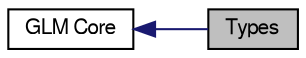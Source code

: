 digraph "Types"
{
  edge [fontname="FreeSans",fontsize="10",labelfontname="FreeSans",labelfontsize="10"];
  node [fontname="FreeSans",fontsize="10",shape=record];
  rankdir=LR;
  Node0 [label="Types",height=0.2,width=0.4,color="black", fillcolor="grey75", style="filled" fontcolor="black"];
  Node1 [label="GLM Core",height=0.2,width=0.4,color="black", fillcolor="white", style="filled",URL="$d0/de1/group__core.html",tooltip="The core of GLM, which implements exactly and only the GLSL specification to the degree possible..."];
  Node1->Node0 [shape=plaintext, color="midnightblue", dir="back", style="solid"];
}
